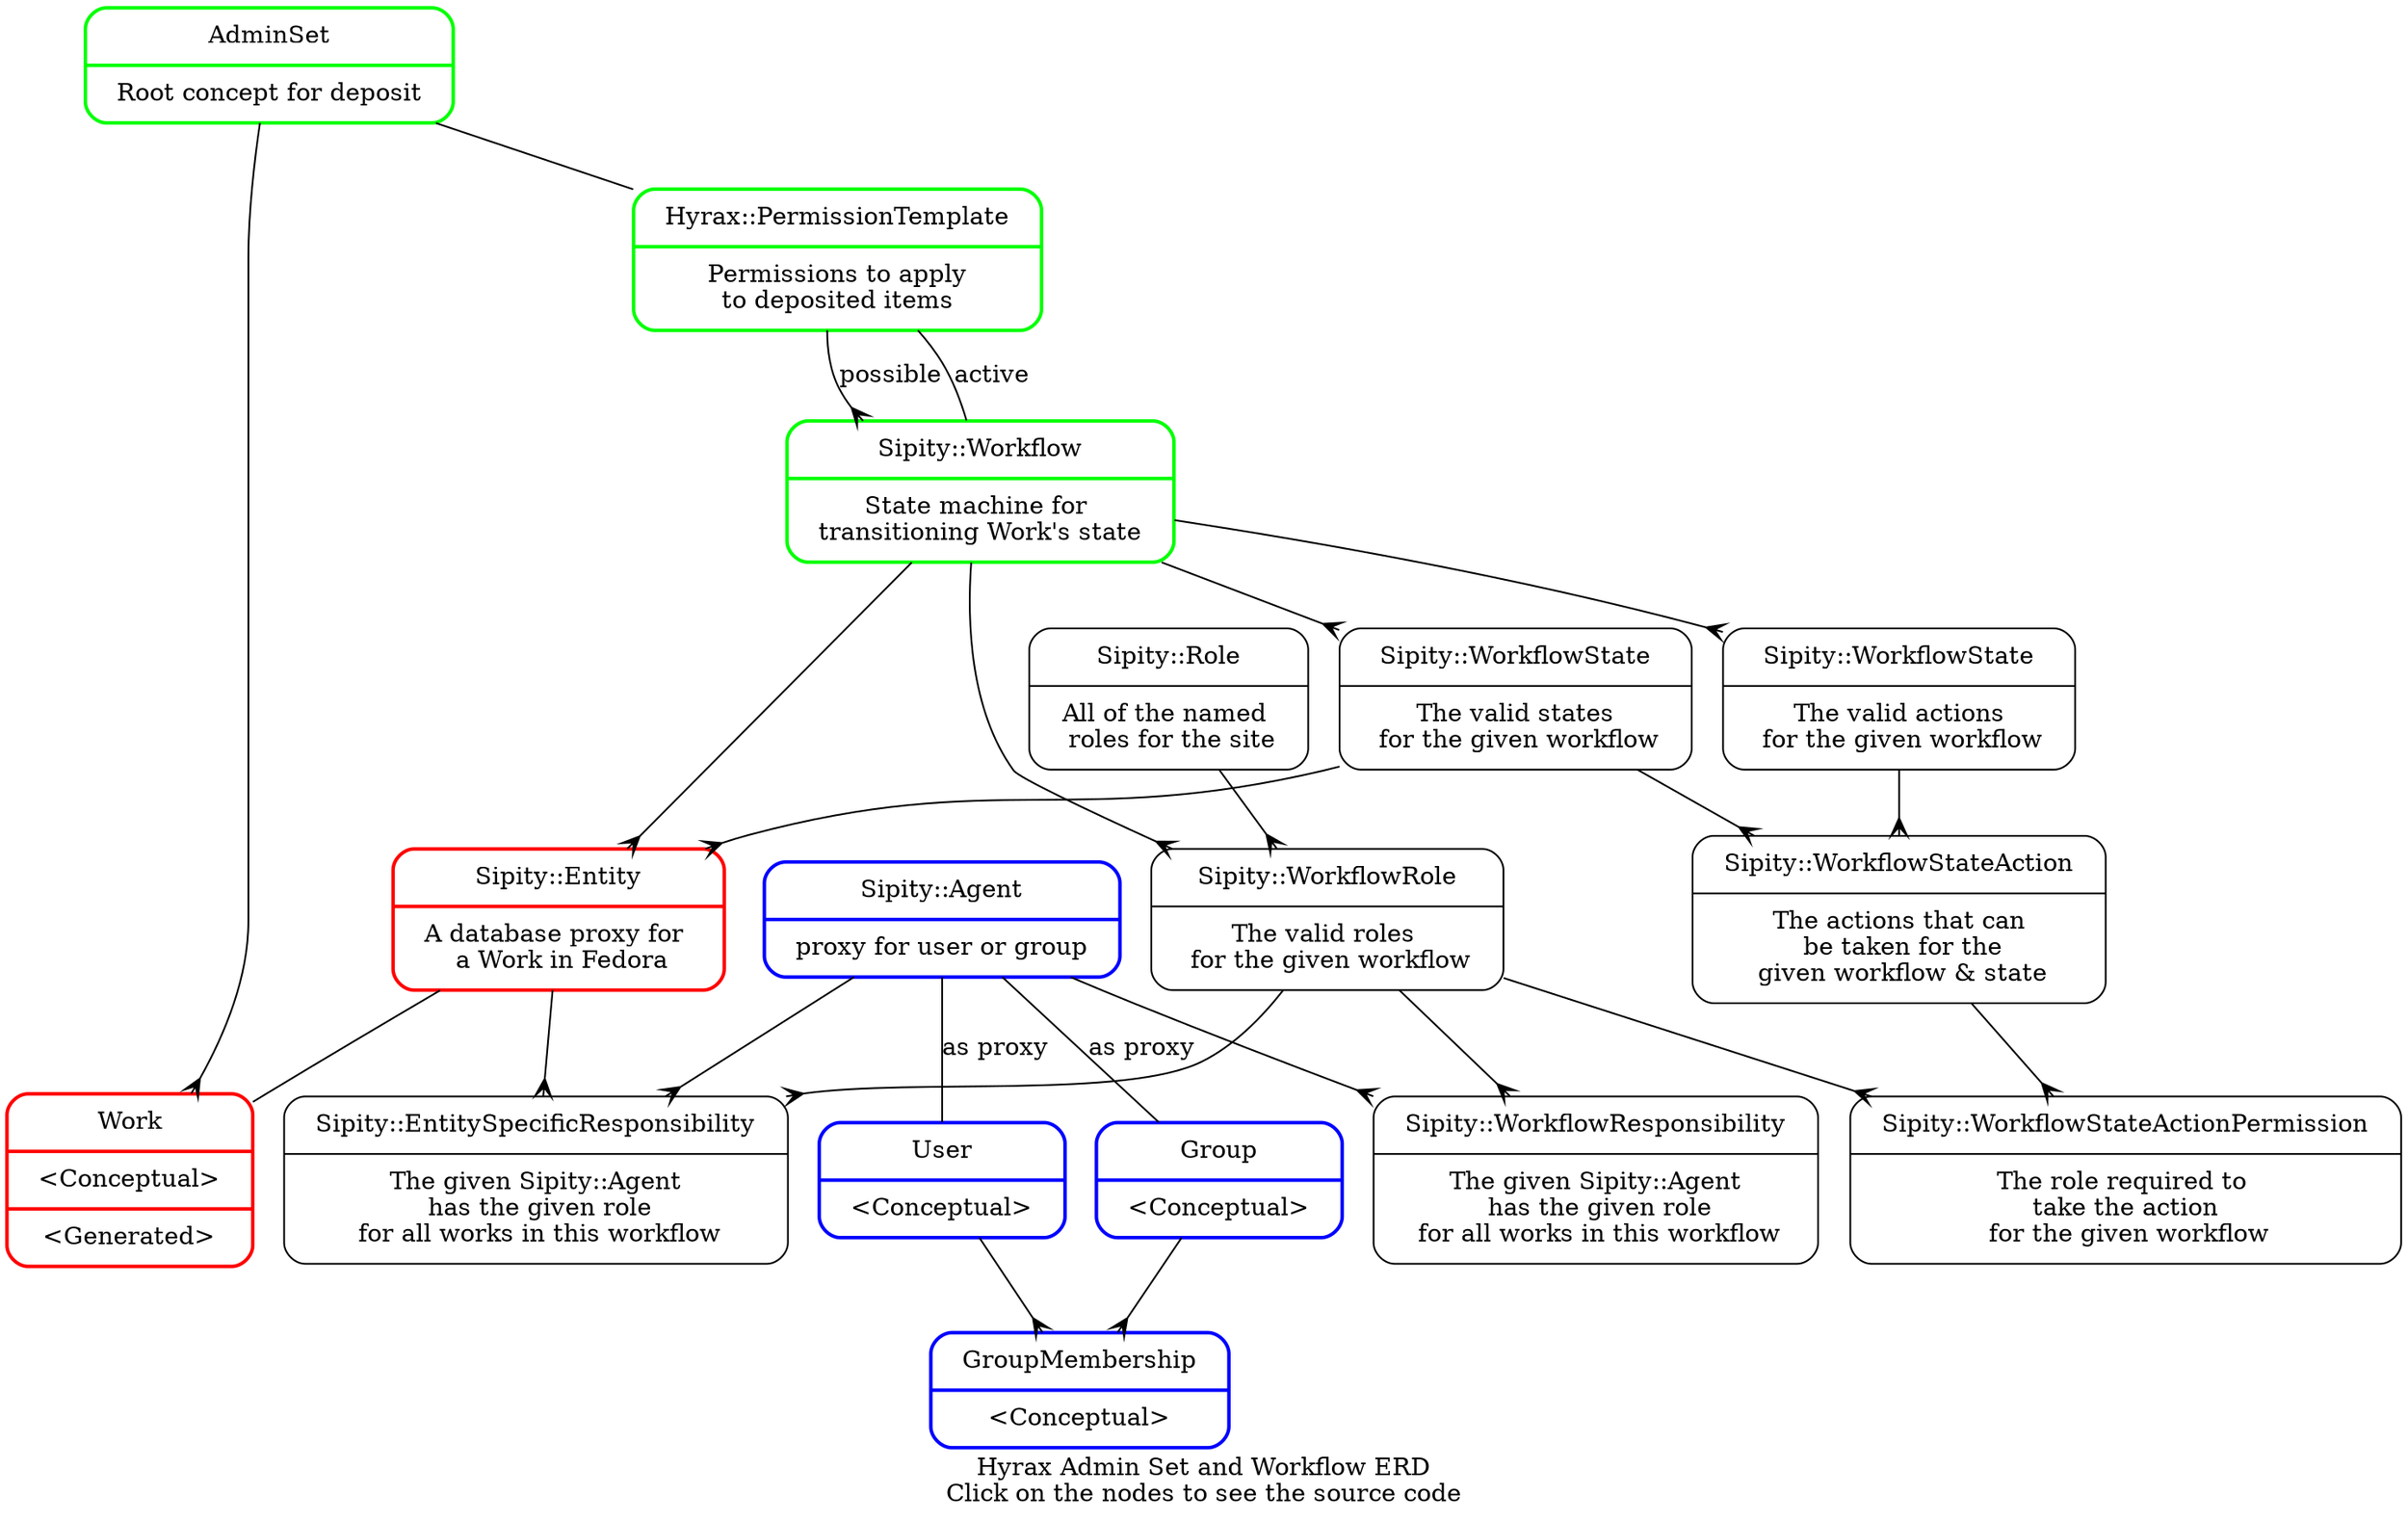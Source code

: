 digraph models_diagram {
  graph[overlap=false, splines=true]
  compound=true;
  node[shape=Mrecord margin="0.25, 0.125"]
  label="Hyrax Admin Set and Workflow ERD\nClick on the nodes to see the source code"

  subgraph 0 {
    node[color=green penwidth=2]
    "AdminSet" [label="{ AdminSet | Root concept for deposit }" URL="http://github.com/projecthydra-labs/hyrax/blob/master/app/models/admin_set.rb";]
    "PermissionTemplate" [label="{ Hyrax::PermissionTemplate | Permissions to apply\nto deposited items }" URL="http://github.com/projecthydra-labs/hyrax/blob/master/app/models/hyrax/permission_template.rb";]
    "Sipity::Workflow" [label="{ Sipity::Workflow | State machine for \ntransitioning Work's state }" URL="http://github.com/projecthydra-labs/hyrax/blob/master/app/models/sipity/workflow.rb";]
  }

  subgraph 2 {
    node[color=blue penwidth=2]
    "Sipity::Agent" [label="{ Sipity::Agent | proxy for user or group }" URL="http://github.com/projecthydra-labs/hyrax/blob/master/app/models/sipity/agent.rb";]
    "User" [label="{ User | \<Conceptual\> }"]
    "Group" [label="{ Group | \<Conceptual\> }"]
    "GroupMembership" [label="{ GroupMembership  | \<Conceptual\> }"]
  }

  subgraph 3 {
    "Sipity::EntitySpecificResponsibility" [label="{ Sipity::EntitySpecificResponsibility | The given Sipity::Agent\n has the given role\n for all works in this workflow }" URL="http://github.com/projecthydra-labs/hyrax/blob/master/app/models/sipity/entity_specific_responsibility.rb";]
    "Sipity::WorkflowAction" [label="{ Sipity::WorkflowState | The valid actions\n for the given workflow }"] [URL="http://github.com/projecthydra-labs/hyrax/blob/master/app/models/sipity/workflow_action.rb";]
    "Sipity::WorkflowResponsibility" [label="{ Sipity::WorkflowResponsibility | The given Sipity::Agent\n has the given role\n for all works in this workflow }" URL="http://github.com/projecthydra-labs/hyrax/blob/master/app/models/sipity/workflow_responsibility.rb";]
    "Sipity::WorkflowRole" [label="{ Sipity::WorkflowRole | The valid roles \n for the given workflow }" URL="http://github.com/projecthydra-labs/hyrax/blob/master/app/models/sipity/workflow_role.rb";]
    "Sipity::WorkflowState" [label="{ Sipity::WorkflowState | The valid states\n for the given workflow }"] [URL="http://github.com/projecthydra-labs/hyrax/blob/master/app/models/sipity/workflow_state.rb";]
    "Sipity::WorkflowStateAction" [label="{ Sipity::WorkflowStateAction | The actions that can\n be taken for the\n given workflow & state }" URL="http://github.com/projecthydra-labs/hyrax/blob/master/app/models/sipity/workflow_state_action.rb";]
    "Sipity::WorkflowStateActionPermission" [label="{ Sipity::WorkflowStateActionPermission | The role required to \n take the action \n for the given workflow }" URL="http://github.com/projecthydra-labs/hyrax/blob/master/app/models/sipity/workflow_state_action_permission.rb";]
    "Sipity::Role" [label="{ Sipity::Role | All of the named \n roles for the site }" URL="http://github.com/projecthydra-labs/hyrax/blob/master/app/models/sipity/role.rb";]
  }

  subgraph 1 {
    node[color=red penwidth=2]
    "AbstractWork" [label="{ Work |  \<Conceptual\> | \<Generated\> }"]
    "Sipity::Entity"  [label="{ Sipity::Entity | A database proxy for \n a Work in Fedora }" URL="http://github.com/projecthydra-labs/hyrax/blob/master/app/models/sipity/entity.rb";]
  }

  "AdminSet" -> "PermissionTemplate" [arrowtail=none, arrowhead=none, dir=both]
  "User" -> "GroupMembership" [arrowtail=none, arrowhead=crow, dir=both]
  "Group" -> "GroupMembership" [arrowtail=none, arrowhead=crow, dir=both]
  "PermissionTemplate" -> "Sipity::Workflow"  [label="possible" arrowtail=none, arrowhead=crow, dir=both]
  "PermissionTemplate" -> "Sipity::Workflow"  [label="active" arrowtail=none, arrowhead=none, dir=both]
  "Sipity::Entity" -> "Sipity::Workflow"  [arrowtail=crow, arrowhead=none, dir=both]
  "AbstractWork" -> "AdminSet"  [arrowtail=crow, arrowhead=none, dir=both]
  "Sipity::Entity" -> "AbstractWork" [arrowtail=none, arrowhead=none, dir=both]
  "Sipity::Entity" -> "Sipity::EntitySpecificResponsibility" [arrowtail=none, arrowhead=crow, dir=both]
  "Sipity::Agent" -> "Sipity::EntitySpecificResponsibility" [arrowtail=none, arrowhead=crow, dir=both]
  "Sipity::WorkflowRole" -> "Sipity::EntitySpecificResponsibility" [arrowtail=none, arrowhead=crow, dir=both]
  "Sipity::Workflow" -> "Sipity::WorkflowState" [arrowtail=none, arrowhead=crow, dir=both]
  "Sipity::Workflow" -> "Sipity::WorkflowAction" [arrowtail=none, arrowhead=crow, dir=both]
  "Sipity::Workflow" -> "Sipity::WorkflowRole" [arrowtail=none, arrowhead=crow, dir=both]
  "Sipity::WorkflowAction" -> "Sipity::WorkflowStateAction" [arrowtail=none, arrowhead=crow, dir=both]
  "Sipity::WorkflowState" -> "Sipity::WorkflowStateAction" [arrowtail=none, arrowhead=crow, dir=both]
  "Sipity::WorkflowStateAction" -> "Sipity::WorkflowStateActionPermission" [arrowtail=none, arrowhead=crow, dir=both]
  "Sipity::WorkflowRole" -> "Sipity::WorkflowStateActionPermission" [arrowtail=none, arrowhead=crow, dir=both]
  "Sipity::Role" -> "Sipity::WorkflowRole" [arrowtail=none, arrowhead=crow, dir=both]
  "Sipity::WorkflowRole" -> "Sipity::WorkflowResponsibility" [arrowtail=none, arrowhead=crow, dir=both]
  "Sipity::Agent" -> "Sipity::WorkflowResponsibility" [arrowtail=none, arrowhead=crow, dir=both]
  "Sipity::Agent" -> "Group" [label="as proxy" arrowtail=none, arrowhead=none, dir=both]
  "Sipity::Agent" -> "User" [label="as proxy" arrowtail=none, arrowhead=none, dir=both]
  "Sipity::WorkflowState" -> "Sipity::Entity" [arrowtail=none, arrowhead=crow, dir=both]
}
